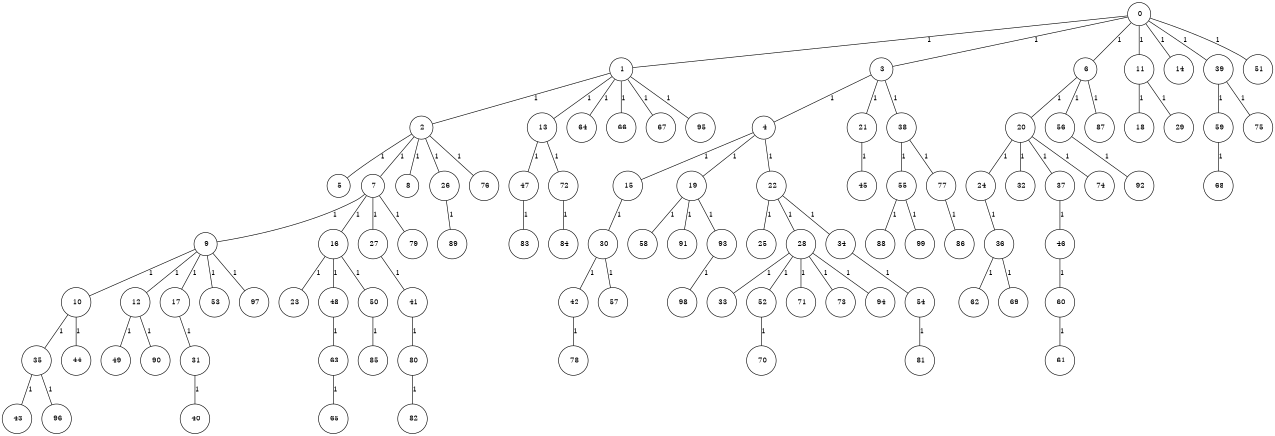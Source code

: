 graph G {
size="8.5,11;"
ratio = "expand;"
fixedsize="true;"
overlap="scale;"
node[shape=circle,width=.12,hight=.12,fontsize=12]
edge[fontsize=12]

0[label=" 0" color=black, pos="2.4445305,0.29688064!"];
1[label=" 1" color=black, pos="2.3578203,0.12681211!"];
2[label=" 2" color=black, pos="0.19053934,1.6642957!"];
3[label=" 3" color=black, pos="0.51869066,0.71308962!"];
4[label=" 4" color=black, pos="1.3047704,0.98375623!"];
5[label=" 5" color=black, pos="2.1705344,2.6975201!"];
6[label=" 6" color=black, pos="0.26317549,2.67788!"];
7[label=" 7" color=black, pos="2.0952568,2.1646583!"];
8[label=" 8" color=black, pos="0.68587944,2.9293598!"];
9[label=" 9" color=black, pos="1.9279639,1.6149528!"];
10[label=" 10" color=black, pos="1.7620389,1.6560083!"];
11[label=" 11" color=black, pos="2.7271141,2.8275973!"];
12[label=" 12" color=black, pos="0.91480526,1.3418485!"];
13[label=" 13" color=black, pos="1.7846087,1.4635987!"];
14[label=" 14" color=black, pos="0.62396989,1.0276103!"];
15[label=" 15" color=black, pos="0.86853992,0.25901392!"];
16[label=" 16" color=black, pos="2.6538076,2.5981192!"];
17[label=" 17" color=black, pos="0.24454562,2.7002748!"];
18[label=" 18" color=black, pos="0.49232057,1.287314!"];
19[label=" 19" color=black, pos="2.725381,2.2513191!"];
20[label=" 20" color=black, pos="1.9262648,0.72552589!"];
21[label=" 21" color=black, pos="1.6325363,1.7586577!"];
22[label=" 22" color=black, pos="1.3306033,2.9757328!"];
23[label=" 23" color=black, pos="2.9785367,0.75356263!"];
24[label=" 24" color=black, pos="0.42312044,1.2141158!"];
25[label=" 25" color=black, pos="0.56475378,2.6742506!"];
26[label=" 26" color=black, pos="0.2706737,2.276509!"];
27[label=" 27" color=black, pos="2.0764758,0.63624093!"];
28[label=" 28" color=black, pos="0.12099566,0.71361409!"];
29[label=" 29" color=black, pos="0.55089141,0.010038044!"];
30[label=" 30" color=black, pos="1.2585398,2.080638!"];
31[label=" 31" color=black, pos="2.2205176,2.8694208!"];
32[label=" 32" color=black, pos="1.1858824,0.31130406!"];
33[label=" 33" color=black, pos="1.9979272,1.8077105!"];
34[label=" 34" color=black, pos="2.9471192,0.26465561!"];
35[label=" 35" color=black, pos="0.61204756,2.0263356!"];
36[label=" 36" color=black, pos="1.2626633,0.48657512!"];
37[label=" 37" color=black, pos="2.2122215,2.6950495!"];
38[label=" 38" color=black, pos="1.482384,0.70783785!"];
39[label=" 39" color=black, pos="1.6098881,2.3465396!"];
40[label=" 40" color=black, pos="2.6607952,2.5464067!"];
41[label=" 41" color=black, pos="1.6433982,2.9273234!"];
42[label=" 42" color=black, pos="0.4383368,2.6141124!"];
43[label=" 43" color=black, pos="0.092875518,0.78342756!"];
44[label=" 44" color=black, pos="2.3803977,1.1690936!"];
45[label=" 45" color=black, pos="2.7666158,1.0633806!"];
46[label=" 46" color=black, pos="2.6398306,0.95190141!"];
47[label=" 47" color=black, pos="2.3484771,2.0454893!"];
48[label=" 48" color=black, pos="1.9562846,1.6679948!"];
49[label=" 49" color=black, pos="0.94601335,1.1902002!"];
50[label=" 50" color=black, pos="0.78729712,1.4347345!"];
51[label=" 51" color=black, pos="0.44476066,0.2357115!"];
52[label=" 52" color=black, pos="0.48816474,2.4177776!"];
53[label=" 53" color=black, pos="1.2689482,1.5037804!"];
54[label=" 54" color=black, pos="2.2523766,1.1584976!"];
55[label=" 55" color=black, pos="0.7541228,1.610126!"];
56[label=" 56" color=black, pos="0.79588297,2.3100902!"];
57[label=" 57" color=black, pos="1.8734389,1.1262465!"];
58[label=" 58" color=black, pos="1.304603,1.5409086!"];
59[label=" 59" color=black, pos="0.77914301,2.5745221!"];
60[label=" 60" color=black, pos="2.1814252,2.5220883!"];
61[label=" 61" color=black, pos="2.4734579,1.3591523!"];
62[label=" 62" color=black, pos="1.4815506,0.32668823!"];
63[label=" 63" color=black, pos="0.72163682,1.9460808!"];
64[label=" 64" color=black, pos="2.2149349,2.2594161!"];
65[label=" 65" color=black, pos="2.7564614,1.7491098!"];
66[label=" 66" color=black, pos="2.9466435,0.81042816!"];
67[label=" 67" color=black, pos="2.0666385,1.9930943!"];
68[label=" 68" color=black, pos="1.37725,2.6984372!"];
69[label=" 69" color=black, pos="0.54105138,2.5765425!"];
70[label=" 70" color=black, pos="1.5752395,1.2582754!"];
71[label=" 71" color=black, pos="2.840045,2.8143961!"];
72[label=" 72" color=black, pos="2.4605271,0.14335367!"];
73[label=" 73" color=black, pos="2.4594747,1.278053!"];
74[label=" 74" color=black, pos="1.1824819,2.1319048!"];
75[label=" 75" color=black, pos="0.47343143,1.4971842!"];
76[label=" 76" color=black, pos="2.6401817,0.70138941!"];
77[label=" 77" color=black, pos="0.25321096,0.20383505!"];
78[label=" 78" color=black, pos="2.1811627,2.1253267!"];
79[label=" 79" color=black, pos="0.66646656,2.0761875!"];
80[label=" 80" color=black, pos="0.013535002,2.3439822!"];
81[label=" 81" color=black, pos="1.1120046,2.879128!"];
82[label=" 82" color=black, pos="1.7105164,1.5436069!"];
83[label=" 83" color=black, pos="2.1360319,2.0346293!"];
84[label=" 84" color=black, pos="1.2364124,0.95744664!"];
85[label=" 85" color=black, pos="0.013950625,1.3180738!"];
86[label=" 86" color=black, pos="2.6233921,2.2163209!"];
87[label=" 87" color=black, pos="2.3831234,0.41685236!"];
88[label=" 88" color=black, pos="1.5120496,2.8696681!"];
89[label=" 89" color=black, pos="1.3828699,0.91854075!"];
90[label=" 90" color=black, pos="0.75982893,0.27733411!"];
91[label=" 91" color=black, pos="2.5029386,1.6720744!"];
92[label=" 92" color=black, pos="1.0479821,1.2289744!"];
93[label=" 93" color=black, pos="2.7908027,2.257046!"];
94[label=" 94" color=black, pos="1.9904488,2.7040535!"];
95[label=" 95" color=black, pos="1.7658754,1.7702306!"];
96[label=" 96" color=black, pos="0.88174042,0.90197931!"];
97[label=" 97" color=black, pos="0.38869482,0.35799655!"];
98[label=" 98" color=black, pos="2.2826677,1.0443846!"];
99[label=" 99" color=black, pos="0.94729406,1.5249574!"];
0--1[label="1"]
0--3[label="1"]
0--6[label="1"]
0--11[label="1"]
0--14[label="1"]
0--39[label="1"]
0--51[label="1"]
1--2[label="1"]
1--13[label="1"]
1--64[label="1"]
1--66[label="1"]
1--67[label="1"]
1--95[label="1"]
2--5[label="1"]
2--7[label="1"]
2--8[label="1"]
2--26[label="1"]
2--76[label="1"]
3--4[label="1"]
3--21[label="1"]
3--38[label="1"]
4--15[label="1"]
4--19[label="1"]
4--22[label="1"]
6--20[label="1"]
6--56[label="1"]
6--87[label="1"]
7--9[label="1"]
7--16[label="1"]
7--27[label="1"]
7--79[label="1"]
9--10[label="1"]
9--12[label="1"]
9--17[label="1"]
9--53[label="1"]
9--97[label="1"]
10--35[label="1"]
10--44[label="1"]
11--18[label="1"]
11--29[label="1"]
12--49[label="1"]
12--90[label="1"]
13--47[label="1"]
13--72[label="1"]
15--30[label="1"]
16--23[label="1"]
16--48[label="1"]
16--50[label="1"]
17--31[label="1"]
19--58[label="1"]
19--91[label="1"]
19--93[label="1"]
20--24[label="1"]
20--32[label="1"]
20--37[label="1"]
20--74[label="1"]
21--45[label="1"]
22--25[label="1"]
22--28[label="1"]
22--34[label="1"]
24--36[label="1"]
26--89[label="1"]
27--41[label="1"]
28--33[label="1"]
28--52[label="1"]
28--71[label="1"]
28--73[label="1"]
28--94[label="1"]
30--42[label="1"]
30--57[label="1"]
31--40[label="1"]
34--54[label="1"]
35--43[label="1"]
35--96[label="1"]
36--62[label="1"]
36--69[label="1"]
37--46[label="1"]
38--55[label="1"]
38--77[label="1"]
39--59[label="1"]
39--75[label="1"]
41--80[label="1"]
42--78[label="1"]
46--60[label="1"]
47--83[label="1"]
48--63[label="1"]
50--85[label="1"]
52--70[label="1"]
54--81[label="1"]
55--88[label="1"]
55--99[label="1"]
56--92[label="1"]
59--68[label="1"]
60--61[label="1"]
63--65[label="1"]
72--84[label="1"]
77--86[label="1"]
80--82[label="1"]
93--98[label="1"]

}
